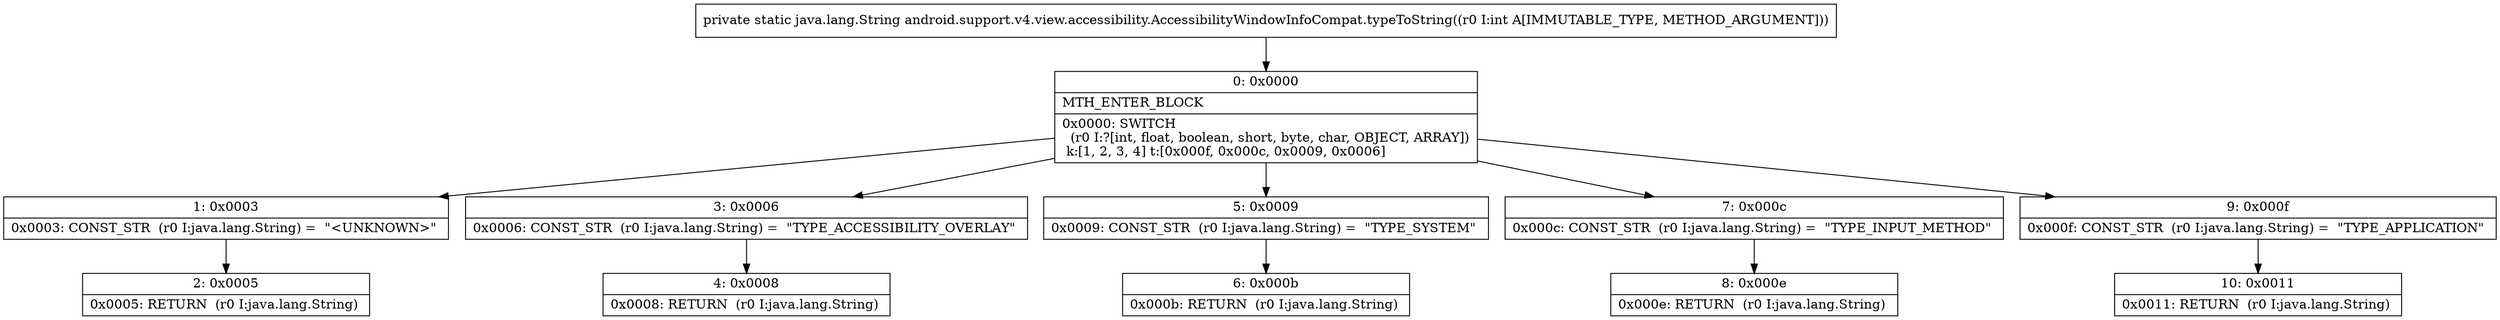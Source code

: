 digraph "CFG forandroid.support.v4.view.accessibility.AccessibilityWindowInfoCompat.typeToString(I)Ljava\/lang\/String;" {
Node_0 [shape=record,label="{0\:\ 0x0000|MTH_ENTER_BLOCK\l|0x0000: SWITCH  \l  (r0 I:?[int, float, boolean, short, byte, char, OBJECT, ARRAY])\l k:[1, 2, 3, 4] t:[0x000f, 0x000c, 0x0009, 0x0006] \l}"];
Node_1 [shape=record,label="{1\:\ 0x0003|0x0003: CONST_STR  (r0 I:java.lang.String) =  \"\<UNKNOWN\>\" \l}"];
Node_2 [shape=record,label="{2\:\ 0x0005|0x0005: RETURN  (r0 I:java.lang.String) \l}"];
Node_3 [shape=record,label="{3\:\ 0x0006|0x0006: CONST_STR  (r0 I:java.lang.String) =  \"TYPE_ACCESSIBILITY_OVERLAY\" \l}"];
Node_4 [shape=record,label="{4\:\ 0x0008|0x0008: RETURN  (r0 I:java.lang.String) \l}"];
Node_5 [shape=record,label="{5\:\ 0x0009|0x0009: CONST_STR  (r0 I:java.lang.String) =  \"TYPE_SYSTEM\" \l}"];
Node_6 [shape=record,label="{6\:\ 0x000b|0x000b: RETURN  (r0 I:java.lang.String) \l}"];
Node_7 [shape=record,label="{7\:\ 0x000c|0x000c: CONST_STR  (r0 I:java.lang.String) =  \"TYPE_INPUT_METHOD\" \l}"];
Node_8 [shape=record,label="{8\:\ 0x000e|0x000e: RETURN  (r0 I:java.lang.String) \l}"];
Node_9 [shape=record,label="{9\:\ 0x000f|0x000f: CONST_STR  (r0 I:java.lang.String) =  \"TYPE_APPLICATION\" \l}"];
Node_10 [shape=record,label="{10\:\ 0x0011|0x0011: RETURN  (r0 I:java.lang.String) \l}"];
MethodNode[shape=record,label="{private static java.lang.String android.support.v4.view.accessibility.AccessibilityWindowInfoCompat.typeToString((r0 I:int A[IMMUTABLE_TYPE, METHOD_ARGUMENT])) }"];
MethodNode -> Node_0;
Node_0 -> Node_1;
Node_0 -> Node_3;
Node_0 -> Node_5;
Node_0 -> Node_7;
Node_0 -> Node_9;
Node_1 -> Node_2;
Node_3 -> Node_4;
Node_5 -> Node_6;
Node_7 -> Node_8;
Node_9 -> Node_10;
}


